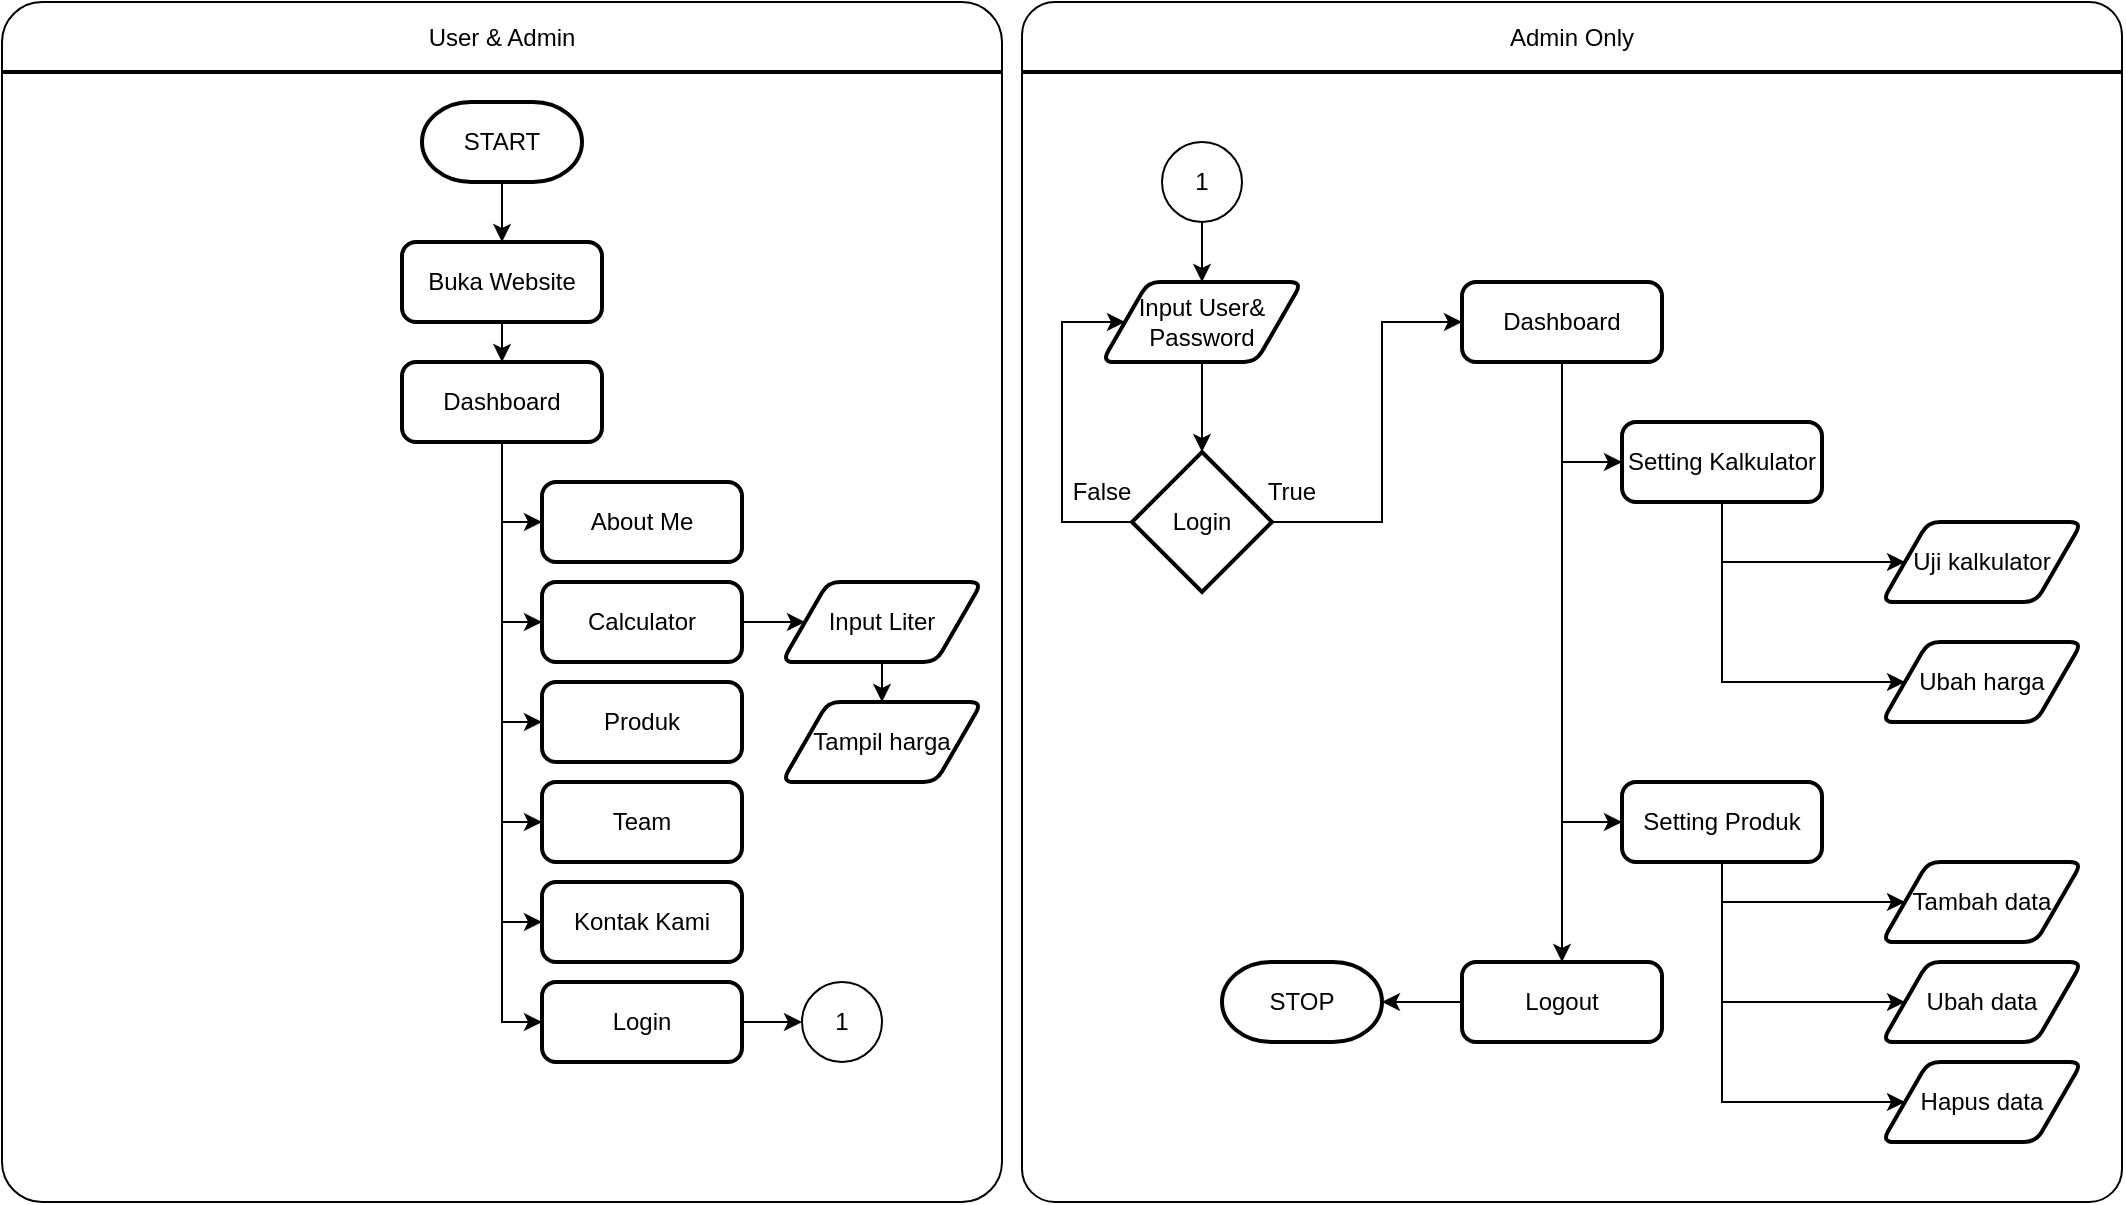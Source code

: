 <mxfile version="16.1.0" type="github">
  <diagram name="Page-1" id="74e2e168-ea6b-b213-b513-2b3c1d86103e">
    <mxGraphModel dx="2321" dy="681" grid="1" gridSize="10" guides="1" tooltips="1" connect="1" arrows="1" fold="1" page="1" pageScale="1" pageWidth="1100" pageHeight="850" background="none" math="0" shadow="0">
      <root>
        <mxCell id="0" />
        <mxCell id="1" parent="0" />
        <mxCell id="DAAHa_1s55qRlrz7CZ7V-1" value="" style="whiteSpace=wrap;html=1;fontSize=12;rounded=1;arcSize=3;" vertex="1" parent="1">
          <mxGeometry x="510" y="70" width="550" height="600" as="geometry" />
        </mxCell>
        <mxCell id="DAAHa_1s55qRlrz7CZ7V-3" value="" style="whiteSpace=wrap;html=1;fontSize=12;rounded=1;arcSize=4;" vertex="1" parent="1">
          <mxGeometry y="70" width="500" height="600" as="geometry" />
        </mxCell>
        <mxCell id="DAAHa_1s55qRlrz7CZ7V-5" value="" style="line;strokeWidth=2;html=1;rounded=1;fontSize=12;" vertex="1" parent="1">
          <mxGeometry x="510" y="100" width="550" height="10" as="geometry" />
        </mxCell>
        <mxCell id="DAAHa_1s55qRlrz7CZ7V-6" value="" style="line;strokeWidth=2;html=1;rounded=1;fontSize=12;" vertex="1" parent="1">
          <mxGeometry y="100" width="500" height="10" as="geometry" />
        </mxCell>
        <mxCell id="DAAHa_1s55qRlrz7CZ7V-8" value="User &amp;amp; Admin" style="text;html=1;strokeColor=none;fillColor=none;align=center;verticalAlign=middle;whiteSpace=wrap;rounded=0;fontSize=12;" vertex="1" parent="1">
          <mxGeometry x="195" y="73" width="110" height="30" as="geometry" />
        </mxCell>
        <mxCell id="DAAHa_1s55qRlrz7CZ7V-9" value="Admin Only" style="text;html=1;strokeColor=none;fillColor=none;align=center;verticalAlign=middle;whiteSpace=wrap;rounded=0;fontSize=12;" vertex="1" parent="1">
          <mxGeometry x="730" y="73" width="110" height="30" as="geometry" />
        </mxCell>
        <mxCell id="DAAHa_1s55qRlrz7CZ7V-25" style="edgeStyle=none;rounded=0;orthogonalLoop=1;jettySize=auto;html=1;fontSize=12;entryX=0.5;entryY=0;entryDx=0;entryDy=0;" edge="1" parent="1" source="DAAHa_1s55qRlrz7CZ7V-10" target="DAAHa_1s55qRlrz7CZ7V-11">
          <mxGeometry relative="1" as="geometry" />
        </mxCell>
        <mxCell id="DAAHa_1s55qRlrz7CZ7V-10" value="START" style="strokeWidth=2;html=1;shape=mxgraph.flowchart.terminator;whiteSpace=wrap;rounded=1;fontSize=12;" vertex="1" parent="1">
          <mxGeometry x="210" y="120" width="80" height="40" as="geometry" />
        </mxCell>
        <mxCell id="DAAHa_1s55qRlrz7CZ7V-26" value="" style="edgeStyle=none;rounded=0;orthogonalLoop=1;jettySize=auto;html=1;fontSize=12;entryX=0.5;entryY=0;entryDx=0;entryDy=0;" edge="1" parent="1" source="DAAHa_1s55qRlrz7CZ7V-11" target="DAAHa_1s55qRlrz7CZ7V-12">
          <mxGeometry relative="1" as="geometry" />
        </mxCell>
        <mxCell id="DAAHa_1s55qRlrz7CZ7V-11" value="Buka Website" style="rounded=1;whiteSpace=wrap;html=1;absoluteArcSize=1;arcSize=14;strokeWidth=2;fontSize=12;" vertex="1" parent="1">
          <mxGeometry x="200" y="190" width="100" height="40" as="geometry" />
        </mxCell>
        <mxCell id="DAAHa_1s55qRlrz7CZ7V-29" style="edgeStyle=none;rounded=0;orthogonalLoop=1;jettySize=auto;html=1;exitX=0.5;exitY=1;exitDx=0;exitDy=0;entryX=0;entryY=0.5;entryDx=0;entryDy=0;fontSize=12;" edge="1" parent="1" source="DAAHa_1s55qRlrz7CZ7V-12" target="DAAHa_1s55qRlrz7CZ7V-13">
          <mxGeometry relative="1" as="geometry">
            <Array as="points">
              <mxPoint x="250" y="330" />
            </Array>
          </mxGeometry>
        </mxCell>
        <mxCell id="DAAHa_1s55qRlrz7CZ7V-30" style="edgeStyle=none;rounded=0;orthogonalLoop=1;jettySize=auto;html=1;entryX=0;entryY=0.5;entryDx=0;entryDy=0;fontSize=12;" edge="1" parent="1" source="DAAHa_1s55qRlrz7CZ7V-12" target="DAAHa_1s55qRlrz7CZ7V-14">
          <mxGeometry relative="1" as="geometry">
            <Array as="points">
              <mxPoint x="250" y="380" />
            </Array>
          </mxGeometry>
        </mxCell>
        <mxCell id="DAAHa_1s55qRlrz7CZ7V-31" style="edgeStyle=none;rounded=0;orthogonalLoop=1;jettySize=auto;html=1;entryX=0;entryY=0.5;entryDx=0;entryDy=0;fontSize=12;" edge="1" parent="1" source="DAAHa_1s55qRlrz7CZ7V-12" target="DAAHa_1s55qRlrz7CZ7V-16">
          <mxGeometry relative="1" as="geometry">
            <Array as="points">
              <mxPoint x="250" y="430" />
            </Array>
          </mxGeometry>
        </mxCell>
        <mxCell id="DAAHa_1s55qRlrz7CZ7V-32" style="edgeStyle=none;rounded=0;orthogonalLoop=1;jettySize=auto;html=1;entryX=0;entryY=0.5;entryDx=0;entryDy=0;fontSize=12;" edge="1" parent="1" source="DAAHa_1s55qRlrz7CZ7V-12" target="DAAHa_1s55qRlrz7CZ7V-17">
          <mxGeometry relative="1" as="geometry">
            <Array as="points">
              <mxPoint x="250" y="480" />
            </Array>
          </mxGeometry>
        </mxCell>
        <mxCell id="DAAHa_1s55qRlrz7CZ7V-33" style="edgeStyle=none;rounded=0;orthogonalLoop=1;jettySize=auto;html=1;exitX=0.5;exitY=1;exitDx=0;exitDy=0;entryX=0;entryY=0.5;entryDx=0;entryDy=0;fontSize=12;" edge="1" parent="1" source="DAAHa_1s55qRlrz7CZ7V-12" target="DAAHa_1s55qRlrz7CZ7V-18">
          <mxGeometry relative="1" as="geometry">
            <Array as="points">
              <mxPoint x="250" y="530" />
            </Array>
          </mxGeometry>
        </mxCell>
        <mxCell id="DAAHa_1s55qRlrz7CZ7V-34" style="edgeStyle=none;rounded=0;orthogonalLoop=1;jettySize=auto;html=1;entryX=0;entryY=0.5;entryDx=0;entryDy=0;fontSize=12;" edge="1" parent="1" source="DAAHa_1s55qRlrz7CZ7V-12" target="DAAHa_1s55qRlrz7CZ7V-15">
          <mxGeometry relative="1" as="geometry">
            <Array as="points">
              <mxPoint x="250" y="580" />
            </Array>
          </mxGeometry>
        </mxCell>
        <mxCell id="DAAHa_1s55qRlrz7CZ7V-12" value="Dashboard" style="rounded=1;whiteSpace=wrap;html=1;absoluteArcSize=1;arcSize=14;strokeWidth=2;fontSize=12;" vertex="1" parent="1">
          <mxGeometry x="200" y="250" width="100" height="40" as="geometry" />
        </mxCell>
        <mxCell id="DAAHa_1s55qRlrz7CZ7V-13" value="About Me" style="rounded=1;whiteSpace=wrap;html=1;absoluteArcSize=1;arcSize=14;strokeWidth=2;fontSize=12;" vertex="1" parent="1">
          <mxGeometry x="270" y="310" width="100" height="40" as="geometry" />
        </mxCell>
        <mxCell id="DAAHa_1s55qRlrz7CZ7V-35" style="edgeStyle=none;rounded=0;orthogonalLoop=1;jettySize=auto;html=1;exitX=1;exitY=0.5;exitDx=0;exitDy=0;entryX=0;entryY=0.5;entryDx=0;entryDy=0;fontSize=12;" edge="1" parent="1" source="DAAHa_1s55qRlrz7CZ7V-14" target="DAAHa_1s55qRlrz7CZ7V-21">
          <mxGeometry relative="1" as="geometry" />
        </mxCell>
        <mxCell id="DAAHa_1s55qRlrz7CZ7V-14" value="Calculator" style="rounded=1;whiteSpace=wrap;html=1;absoluteArcSize=1;arcSize=14;strokeWidth=2;fontSize=12;" vertex="1" parent="1">
          <mxGeometry x="270" y="360" width="100" height="40" as="geometry" />
        </mxCell>
        <mxCell id="DAAHa_1s55qRlrz7CZ7V-38" style="edgeStyle=none;rounded=0;orthogonalLoop=1;jettySize=auto;html=1;fontSize=12;" edge="1" parent="1" source="DAAHa_1s55qRlrz7CZ7V-15" target="DAAHa_1s55qRlrz7CZ7V-37">
          <mxGeometry relative="1" as="geometry" />
        </mxCell>
        <mxCell id="DAAHa_1s55qRlrz7CZ7V-15" value="Login" style="rounded=1;whiteSpace=wrap;html=1;absoluteArcSize=1;arcSize=14;strokeWidth=2;fontSize=12;" vertex="1" parent="1">
          <mxGeometry x="270" y="560" width="100" height="40" as="geometry" />
        </mxCell>
        <mxCell id="DAAHa_1s55qRlrz7CZ7V-16" value="Produk" style="rounded=1;whiteSpace=wrap;html=1;absoluteArcSize=1;arcSize=14;strokeWidth=2;fontSize=12;" vertex="1" parent="1">
          <mxGeometry x="270" y="410" width="100" height="40" as="geometry" />
        </mxCell>
        <mxCell id="DAAHa_1s55qRlrz7CZ7V-17" value="Team" style="rounded=1;whiteSpace=wrap;html=1;absoluteArcSize=1;arcSize=14;strokeWidth=2;fontSize=12;" vertex="1" parent="1">
          <mxGeometry x="270" y="460" width="100" height="40" as="geometry" />
        </mxCell>
        <mxCell id="DAAHa_1s55qRlrz7CZ7V-18" value="Kontak Kami" style="rounded=1;whiteSpace=wrap;html=1;absoluteArcSize=1;arcSize=14;strokeWidth=2;fontSize=12;" vertex="1" parent="1">
          <mxGeometry x="270" y="510" width="100" height="40" as="geometry" />
        </mxCell>
        <mxCell id="DAAHa_1s55qRlrz7CZ7V-36" style="edgeStyle=none;rounded=0;orthogonalLoop=1;jettySize=auto;html=1;exitX=0.5;exitY=1;exitDx=0;exitDy=0;entryX=0.5;entryY=0;entryDx=0;entryDy=0;fontSize=12;" edge="1" parent="1" source="DAAHa_1s55qRlrz7CZ7V-21" target="DAAHa_1s55qRlrz7CZ7V-22">
          <mxGeometry relative="1" as="geometry" />
        </mxCell>
        <mxCell id="DAAHa_1s55qRlrz7CZ7V-21" value="Input Liter" style="shape=parallelogram;html=1;strokeWidth=2;perimeter=parallelogramPerimeter;whiteSpace=wrap;rounded=1;arcSize=12;size=0.23;fontSize=12;" vertex="1" parent="1">
          <mxGeometry x="390" y="360" width="100" height="40" as="geometry" />
        </mxCell>
        <mxCell id="DAAHa_1s55qRlrz7CZ7V-22" value="Tampil harga" style="shape=parallelogram;html=1;strokeWidth=2;perimeter=parallelogramPerimeter;whiteSpace=wrap;rounded=1;arcSize=12;size=0.23;fontSize=12;" vertex="1" parent="1">
          <mxGeometry x="390" y="420" width="100" height="40" as="geometry" />
        </mxCell>
        <mxCell id="DAAHa_1s55qRlrz7CZ7V-37" value="1" style="ellipse;whiteSpace=wrap;html=1;aspect=fixed;rounded=1;fontSize=12;" vertex="1" parent="1">
          <mxGeometry x="400" y="560" width="40" height="40" as="geometry" />
        </mxCell>
        <mxCell id="DAAHa_1s55qRlrz7CZ7V-42" style="edgeStyle=none;rounded=0;orthogonalLoop=1;jettySize=auto;html=1;entryX=0.5;entryY=0;entryDx=0;entryDy=0;fontSize=12;" edge="1" parent="1" source="DAAHa_1s55qRlrz7CZ7V-40" target="DAAHa_1s55qRlrz7CZ7V-41">
          <mxGeometry relative="1" as="geometry" />
        </mxCell>
        <mxCell id="DAAHa_1s55qRlrz7CZ7V-40" value="1" style="ellipse;whiteSpace=wrap;html=1;aspect=fixed;rounded=1;fontSize=12;" vertex="1" parent="1">
          <mxGeometry x="580" y="140" width="40" height="40" as="geometry" />
        </mxCell>
        <mxCell id="DAAHa_1s55qRlrz7CZ7V-45" style="edgeStyle=none;rounded=0;orthogonalLoop=1;jettySize=auto;html=1;exitX=0.5;exitY=1;exitDx=0;exitDy=0;fontSize=12;" edge="1" parent="1" source="DAAHa_1s55qRlrz7CZ7V-41" target="DAAHa_1s55qRlrz7CZ7V-44">
          <mxGeometry relative="1" as="geometry" />
        </mxCell>
        <mxCell id="DAAHa_1s55qRlrz7CZ7V-41" value="Input User&amp;amp;&lt;br&gt;Password" style="shape=parallelogram;html=1;strokeWidth=2;perimeter=parallelogramPerimeter;whiteSpace=wrap;rounded=1;arcSize=12;size=0.23;fontSize=12;" vertex="1" parent="1">
          <mxGeometry x="550" y="210" width="100" height="40" as="geometry" />
        </mxCell>
        <mxCell id="DAAHa_1s55qRlrz7CZ7V-46" style="edgeStyle=none;rounded=0;orthogonalLoop=1;jettySize=auto;html=1;exitX=0;exitY=0.5;exitDx=0;exitDy=0;exitPerimeter=0;entryX=0;entryY=0.5;entryDx=0;entryDy=0;fontSize=12;" edge="1" parent="1" source="DAAHa_1s55qRlrz7CZ7V-44" target="DAAHa_1s55qRlrz7CZ7V-41">
          <mxGeometry relative="1" as="geometry">
            <Array as="points">
              <mxPoint x="530" y="330" />
              <mxPoint x="530" y="230" />
            </Array>
          </mxGeometry>
        </mxCell>
        <mxCell id="DAAHa_1s55qRlrz7CZ7V-50" style="edgeStyle=none;rounded=0;orthogonalLoop=1;jettySize=auto;html=1;exitX=1;exitY=0.5;exitDx=0;exitDy=0;exitPerimeter=0;entryX=0;entryY=0.5;entryDx=0;entryDy=0;fontSize=12;" edge="1" parent="1" source="DAAHa_1s55qRlrz7CZ7V-44" target="DAAHa_1s55qRlrz7CZ7V-49">
          <mxGeometry relative="1" as="geometry">
            <Array as="points">
              <mxPoint x="690" y="330" />
              <mxPoint x="690" y="230" />
            </Array>
          </mxGeometry>
        </mxCell>
        <mxCell id="DAAHa_1s55qRlrz7CZ7V-44" value="Login" style="strokeWidth=2;html=1;shape=mxgraph.flowchart.decision;whiteSpace=wrap;rounded=1;fontSize=12;" vertex="1" parent="1">
          <mxGeometry x="565" y="295" width="70" height="70" as="geometry" />
        </mxCell>
        <mxCell id="DAAHa_1s55qRlrz7CZ7V-47" value="False" style="text;html=1;strokeColor=none;fillColor=none;align=center;verticalAlign=middle;whiteSpace=wrap;rounded=0;fontSize=12;" vertex="1" parent="1">
          <mxGeometry x="495" y="300" width="110" height="30" as="geometry" />
        </mxCell>
        <mxCell id="DAAHa_1s55qRlrz7CZ7V-48" value="True" style="text;html=1;strokeColor=none;fillColor=none;align=center;verticalAlign=middle;whiteSpace=wrap;rounded=0;fontSize=12;" vertex="1" parent="1">
          <mxGeometry x="590" y="300" width="110" height="30" as="geometry" />
        </mxCell>
        <mxCell id="DAAHa_1s55qRlrz7CZ7V-64" style="edgeStyle=none;rounded=0;orthogonalLoop=1;jettySize=auto;html=1;exitX=0.5;exitY=1;exitDx=0;exitDy=0;entryX=0;entryY=0.5;entryDx=0;entryDy=0;fontSize=12;" edge="1" parent="1" source="DAAHa_1s55qRlrz7CZ7V-49" target="DAAHa_1s55qRlrz7CZ7V-51">
          <mxGeometry relative="1" as="geometry">
            <mxPoint x="800" y="250" as="sourcePoint" />
            <Array as="points">
              <mxPoint x="780" y="300" />
            </Array>
          </mxGeometry>
        </mxCell>
        <mxCell id="DAAHa_1s55qRlrz7CZ7V-65" style="edgeStyle=none;rounded=0;orthogonalLoop=1;jettySize=auto;html=1;exitX=0.5;exitY=1;exitDx=0;exitDy=0;entryX=0;entryY=0.5;entryDx=0;entryDy=0;fontSize=12;" edge="1" parent="1" source="DAAHa_1s55qRlrz7CZ7V-49" target="DAAHa_1s55qRlrz7CZ7V-52">
          <mxGeometry relative="1" as="geometry">
            <Array as="points">
              <mxPoint x="780" y="480" />
            </Array>
          </mxGeometry>
        </mxCell>
        <mxCell id="DAAHa_1s55qRlrz7CZ7V-67" style="edgeStyle=none;rounded=0;orthogonalLoop=1;jettySize=auto;html=1;exitX=0.5;exitY=1;exitDx=0;exitDy=0;entryX=0.5;entryY=0;entryDx=0;entryDy=0;fontSize=12;" edge="1" parent="1" source="DAAHa_1s55qRlrz7CZ7V-49" target="DAAHa_1s55qRlrz7CZ7V-66">
          <mxGeometry relative="1" as="geometry" />
        </mxCell>
        <mxCell id="DAAHa_1s55qRlrz7CZ7V-49" value="Dashboard" style="rounded=1;whiteSpace=wrap;html=1;absoluteArcSize=1;arcSize=14;strokeWidth=2;fontSize=12;" vertex="1" parent="1">
          <mxGeometry x="730" y="210" width="100" height="40" as="geometry" />
        </mxCell>
        <mxCell id="DAAHa_1s55qRlrz7CZ7V-55" style="edgeStyle=none;rounded=0;orthogonalLoop=1;jettySize=auto;html=1;entryX=0;entryY=0.5;entryDx=0;entryDy=0;fontSize=12;" edge="1" parent="1" source="DAAHa_1s55qRlrz7CZ7V-51" target="DAAHa_1s55qRlrz7CZ7V-54">
          <mxGeometry relative="1" as="geometry">
            <Array as="points">
              <mxPoint x="860" y="350" />
            </Array>
          </mxGeometry>
        </mxCell>
        <mxCell id="DAAHa_1s55qRlrz7CZ7V-57" style="edgeStyle=none;rounded=0;orthogonalLoop=1;jettySize=auto;html=1;entryX=0;entryY=0.5;entryDx=0;entryDy=0;fontSize=12;" edge="1" parent="1" source="DAAHa_1s55qRlrz7CZ7V-51" target="DAAHa_1s55qRlrz7CZ7V-56">
          <mxGeometry relative="1" as="geometry">
            <Array as="points">
              <mxPoint x="860" y="410" />
            </Array>
          </mxGeometry>
        </mxCell>
        <mxCell id="DAAHa_1s55qRlrz7CZ7V-51" value="Setting Kalkulator" style="rounded=1;whiteSpace=wrap;html=1;absoluteArcSize=1;arcSize=14;strokeWidth=2;fontSize=12;" vertex="1" parent="1">
          <mxGeometry x="810" y="280" width="100" height="40" as="geometry" />
        </mxCell>
        <mxCell id="DAAHa_1s55qRlrz7CZ7V-61" style="edgeStyle=none;rounded=0;orthogonalLoop=1;jettySize=auto;html=1;exitX=0.5;exitY=1;exitDx=0;exitDy=0;entryX=0;entryY=0.5;entryDx=0;entryDy=0;fontSize=12;" edge="1" parent="1" source="DAAHa_1s55qRlrz7CZ7V-52" target="DAAHa_1s55qRlrz7CZ7V-58">
          <mxGeometry relative="1" as="geometry">
            <Array as="points">
              <mxPoint x="860" y="520" />
            </Array>
          </mxGeometry>
        </mxCell>
        <mxCell id="DAAHa_1s55qRlrz7CZ7V-62" style="edgeStyle=none;rounded=0;orthogonalLoop=1;jettySize=auto;html=1;exitX=0.5;exitY=1;exitDx=0;exitDy=0;entryX=0;entryY=0.5;entryDx=0;entryDy=0;fontSize=12;" edge="1" parent="1" source="DAAHa_1s55qRlrz7CZ7V-52" target="DAAHa_1s55qRlrz7CZ7V-59">
          <mxGeometry relative="1" as="geometry">
            <Array as="points">
              <mxPoint x="860" y="570" />
            </Array>
          </mxGeometry>
        </mxCell>
        <mxCell id="DAAHa_1s55qRlrz7CZ7V-63" style="edgeStyle=none;rounded=0;orthogonalLoop=1;jettySize=auto;html=1;exitX=0.5;exitY=1;exitDx=0;exitDy=0;entryX=0;entryY=0.5;entryDx=0;entryDy=0;fontSize=12;" edge="1" parent="1" source="DAAHa_1s55qRlrz7CZ7V-52" target="DAAHa_1s55qRlrz7CZ7V-60">
          <mxGeometry relative="1" as="geometry">
            <Array as="points">
              <mxPoint x="860" y="620" />
            </Array>
          </mxGeometry>
        </mxCell>
        <mxCell id="DAAHa_1s55qRlrz7CZ7V-52" value="Setting Produk" style="rounded=1;whiteSpace=wrap;html=1;absoluteArcSize=1;arcSize=14;strokeWidth=2;fontSize=12;" vertex="1" parent="1">
          <mxGeometry x="810" y="460" width="100" height="40" as="geometry" />
        </mxCell>
        <mxCell id="DAAHa_1s55qRlrz7CZ7V-54" value="Uji kalkulator" style="shape=parallelogram;html=1;strokeWidth=2;perimeter=parallelogramPerimeter;whiteSpace=wrap;rounded=1;arcSize=12;size=0.23;fontSize=12;" vertex="1" parent="1">
          <mxGeometry x="940" y="330" width="100" height="40" as="geometry" />
        </mxCell>
        <mxCell id="DAAHa_1s55qRlrz7CZ7V-56" value="Ubah harga" style="shape=parallelogram;html=1;strokeWidth=2;perimeter=parallelogramPerimeter;whiteSpace=wrap;rounded=1;arcSize=12;size=0.23;fontSize=12;" vertex="1" parent="1">
          <mxGeometry x="940" y="390" width="100" height="40" as="geometry" />
        </mxCell>
        <mxCell id="DAAHa_1s55qRlrz7CZ7V-58" value="Tambah data" style="shape=parallelogram;html=1;strokeWidth=2;perimeter=parallelogramPerimeter;whiteSpace=wrap;rounded=1;arcSize=12;size=0.23;fontSize=12;" vertex="1" parent="1">
          <mxGeometry x="940" y="500" width="100" height="40" as="geometry" />
        </mxCell>
        <mxCell id="DAAHa_1s55qRlrz7CZ7V-59" value="Ubah data" style="shape=parallelogram;html=1;strokeWidth=2;perimeter=parallelogramPerimeter;whiteSpace=wrap;rounded=1;arcSize=12;size=0.23;fontSize=12;" vertex="1" parent="1">
          <mxGeometry x="940" y="550" width="100" height="40" as="geometry" />
        </mxCell>
        <mxCell id="DAAHa_1s55qRlrz7CZ7V-60" value="Hapus data" style="shape=parallelogram;html=1;strokeWidth=2;perimeter=parallelogramPerimeter;whiteSpace=wrap;rounded=1;arcSize=12;size=0.23;fontSize=12;" vertex="1" parent="1">
          <mxGeometry x="940" y="600" width="100" height="40" as="geometry" />
        </mxCell>
        <mxCell id="DAAHa_1s55qRlrz7CZ7V-69" style="edgeStyle=none;rounded=0;orthogonalLoop=1;jettySize=auto;html=1;exitX=0;exitY=0.5;exitDx=0;exitDy=0;fontSize=12;" edge="1" parent="1" source="DAAHa_1s55qRlrz7CZ7V-66" target="DAAHa_1s55qRlrz7CZ7V-68">
          <mxGeometry relative="1" as="geometry" />
        </mxCell>
        <mxCell id="DAAHa_1s55qRlrz7CZ7V-66" value="Logout" style="rounded=1;whiteSpace=wrap;html=1;absoluteArcSize=1;arcSize=14;strokeWidth=2;fontSize=12;" vertex="1" parent="1">
          <mxGeometry x="730" y="550" width="100" height="40" as="geometry" />
        </mxCell>
        <mxCell id="DAAHa_1s55qRlrz7CZ7V-68" value="STOP" style="strokeWidth=2;html=1;shape=mxgraph.flowchart.terminator;whiteSpace=wrap;rounded=1;fontSize=12;" vertex="1" parent="1">
          <mxGeometry x="610" y="550" width="80" height="40" as="geometry" />
        </mxCell>
      </root>
    </mxGraphModel>
  </diagram>
</mxfile>
